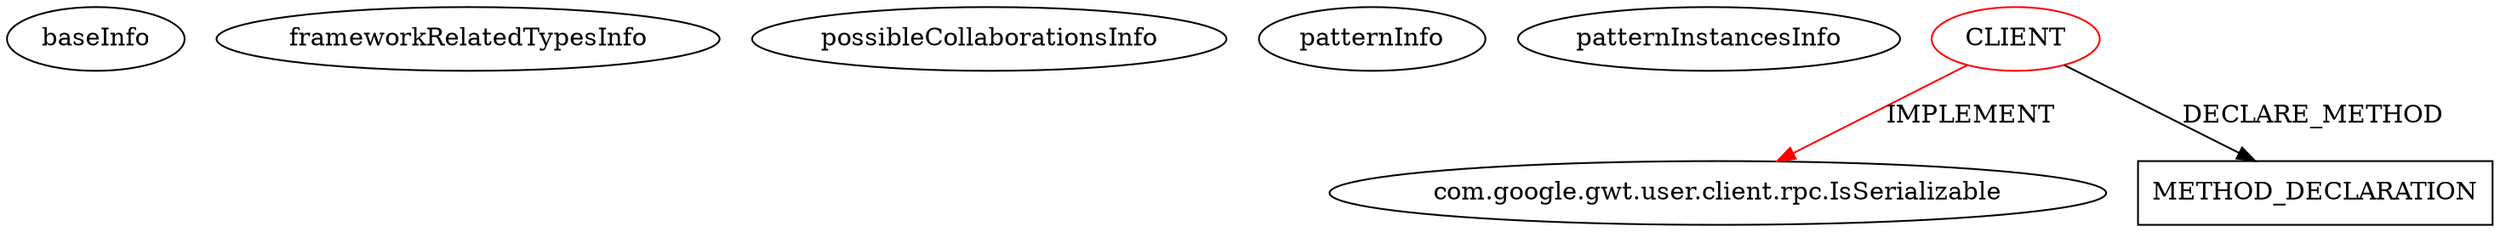 digraph {
baseInfo[graphId=570,category="pattern",isAnonymous=false,possibleRelation=false]
frameworkRelatedTypesInfo[0="com.google.gwt.user.client.rpc.IsSerializable"]
possibleCollaborationsInfo[]
patternInfo[frequency=4.0,patternRootClient=0]
patternInstancesInfo[0="woox-serverapp~/woox-serverapp/serverapp-master/src/wooxes/net/shared/Ordinador.java~Ordinador~4662",1="jDramaix-SlidingPuzzle~/jDramaix-SlidingPuzzle/SlidingPuzzle-master/src/be/dramaix/ai/slidingpuzzle/shared/State.java~State~3122",2="jDramaix-SlidingPuzzle~/jDramaix-SlidingPuzzle/SlidingPuzzle-master/src/be/dramaix/ai/slidingpuzzle/shared/Node.java~Node~3121",3="jDramaix-SlidingPuzzle~/jDramaix-SlidingPuzzle/SlidingPuzzle-master/src/be/dramaix/ai/slidingpuzzle/shared/Action.java~Action~3118"]
1[label="com.google.gwt.user.client.rpc.IsSerializable",vertexType="FRAMEWORK_INTERFACE_TYPE",isFrameworkType=false]
0[label="CLIENT",vertexType="ROOT_CLIENT_CLASS_DECLARATION",isFrameworkType=false,color=red]
21[label="METHOD_DECLARATION",vertexType="CLIENT_METHOD_DECLARATION",isFrameworkType=false,shape=box]
0->1[label="IMPLEMENT",color=red]
0->21[label="DECLARE_METHOD"]
}
